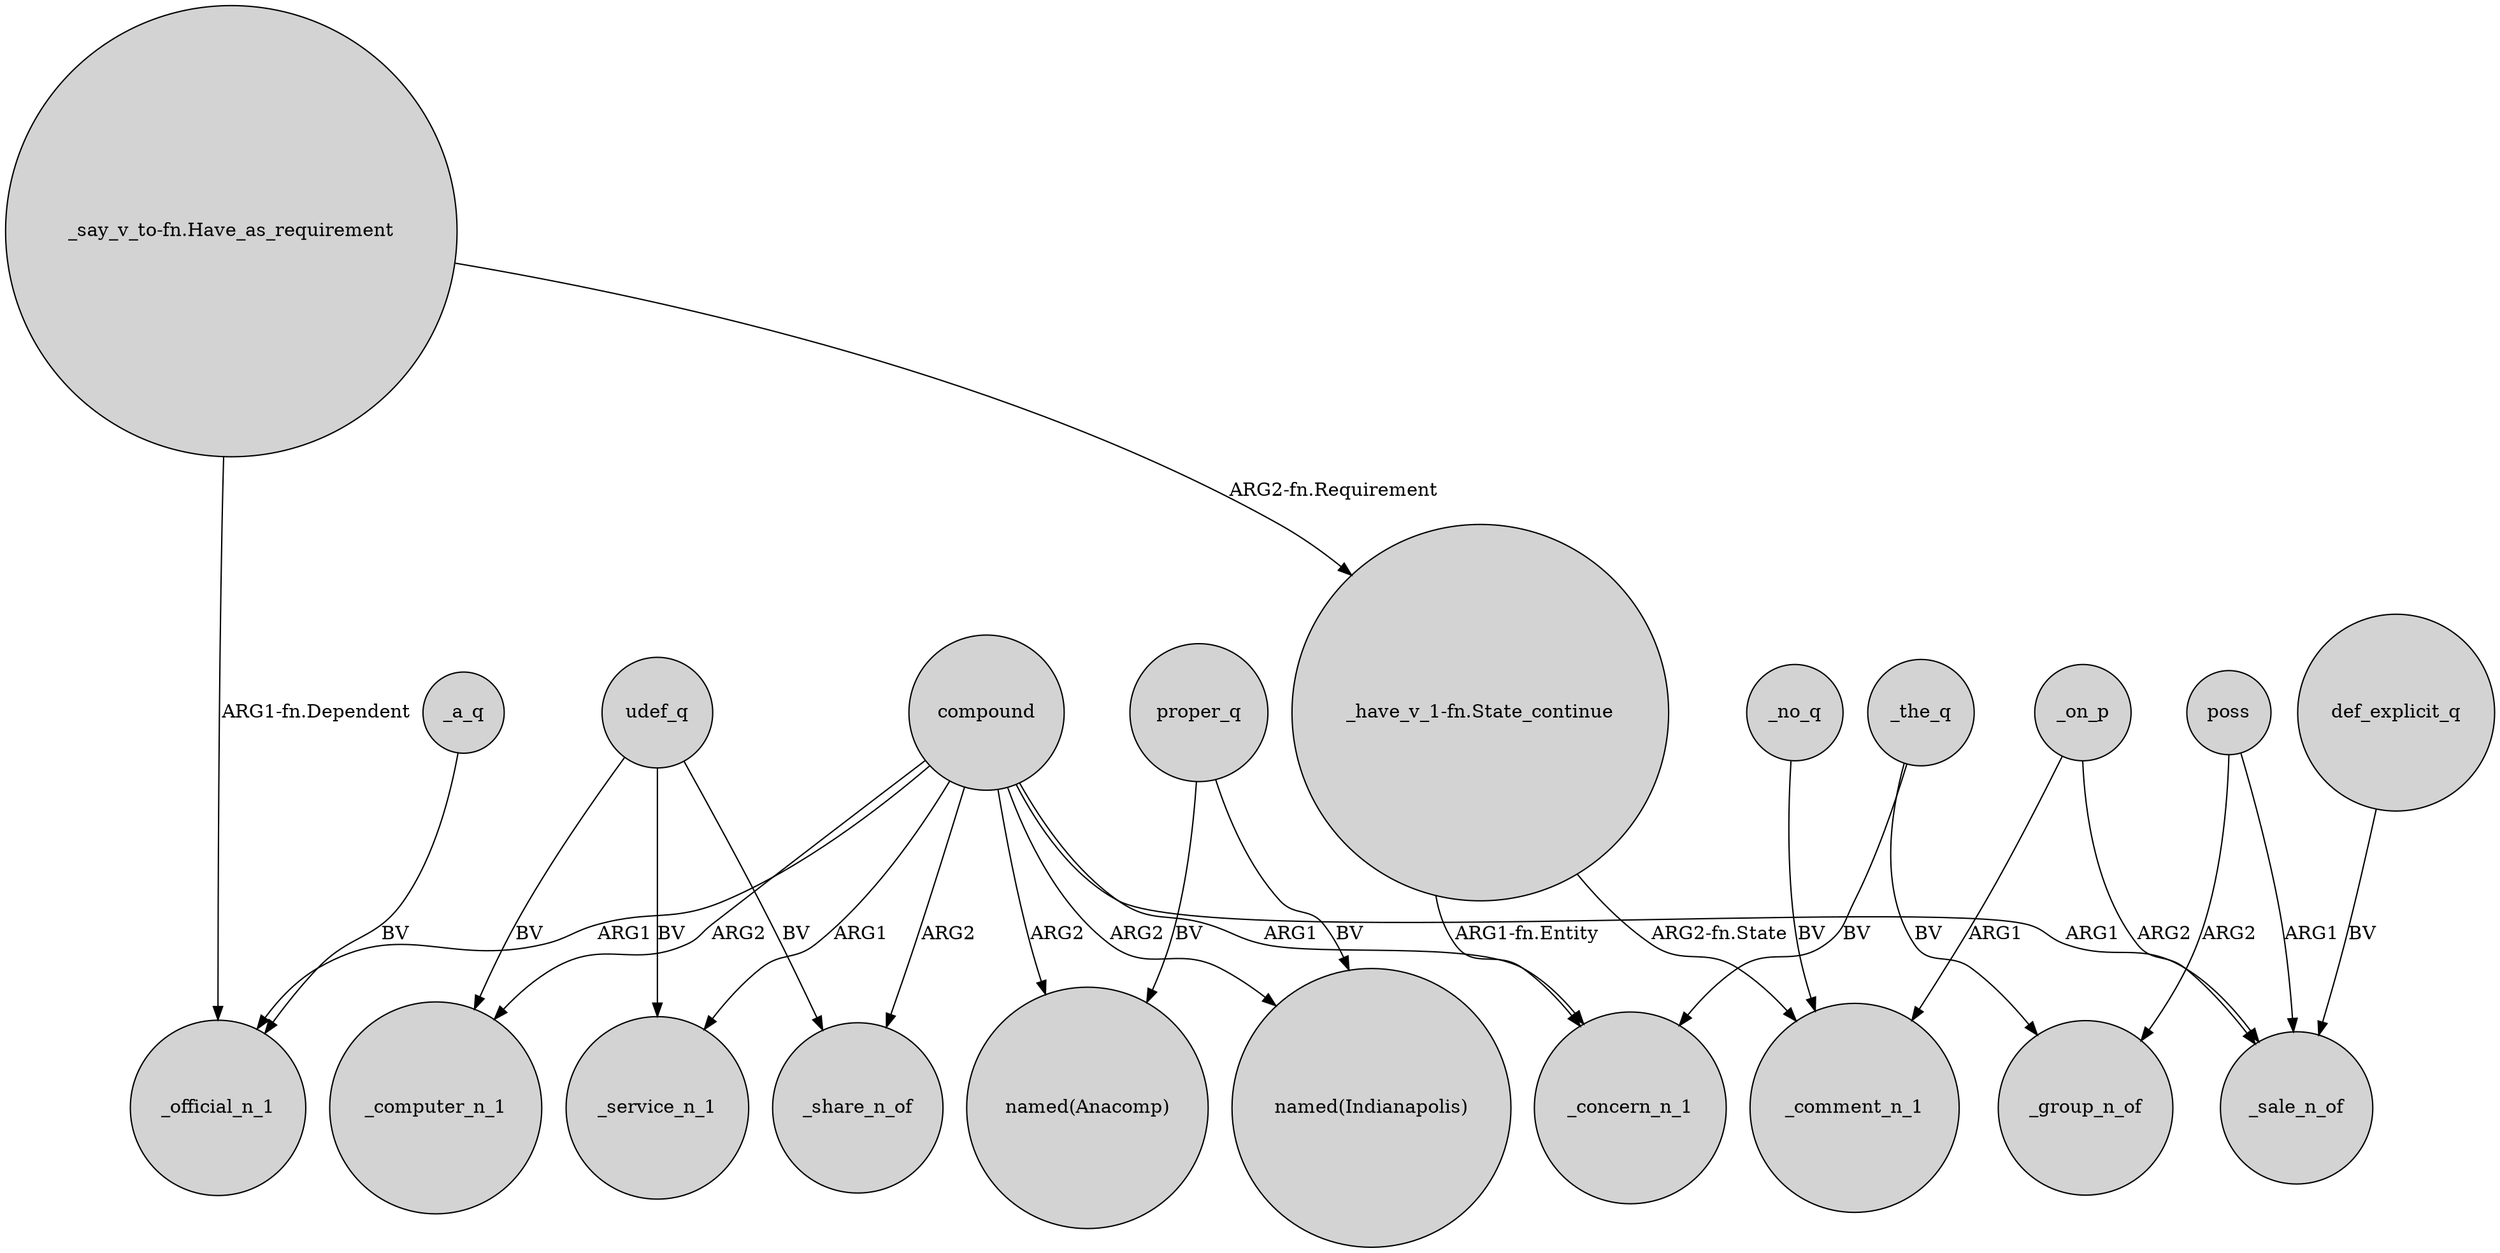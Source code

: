 digraph {
	node [shape=circle style=filled]
	"_say_v_to-fn.Have_as_requirement" -> _official_n_1 [label="ARG1-fn.Dependent"]
	udef_q -> _service_n_1 [label=BV]
	"_say_v_to-fn.Have_as_requirement" -> "_have_v_1-fn.State_continue" [label="ARG2-fn.Requirement"]
	_on_p -> _sale_n_of [label=ARG2]
	_a_q -> _official_n_1 [label=BV]
	compound -> _computer_n_1 [label=ARG2]
	poss -> _group_n_of [label=ARG2]
	"_have_v_1-fn.State_continue" -> _concern_n_1 [label="ARG1-fn.Entity"]
	_the_q -> _concern_n_1 [label=BV]
	_no_q -> _comment_n_1 [label=BV]
	def_explicit_q -> _sale_n_of [label=BV]
	compound -> "named(Anacomp)" [label=ARG2]
	_on_p -> _comment_n_1 [label=ARG1]
	proper_q -> "named(Indianapolis)" [label=BV]
	udef_q -> _share_n_of [label=BV]
	"_have_v_1-fn.State_continue" -> _comment_n_1 [label="ARG2-fn.State"]
	_the_q -> _group_n_of [label=BV]
	udef_q -> _computer_n_1 [label=BV]
	compound -> _official_n_1 [label=ARG1]
	compound -> _concern_n_1 [label=ARG1]
	compound -> "named(Indianapolis)" [label=ARG2]
	compound -> _share_n_of [label=ARG2]
	compound -> _service_n_1 [label=ARG1]
	proper_q -> "named(Anacomp)" [label=BV]
	poss -> _sale_n_of [label=ARG1]
	compound -> _sale_n_of [label=ARG1]
}
